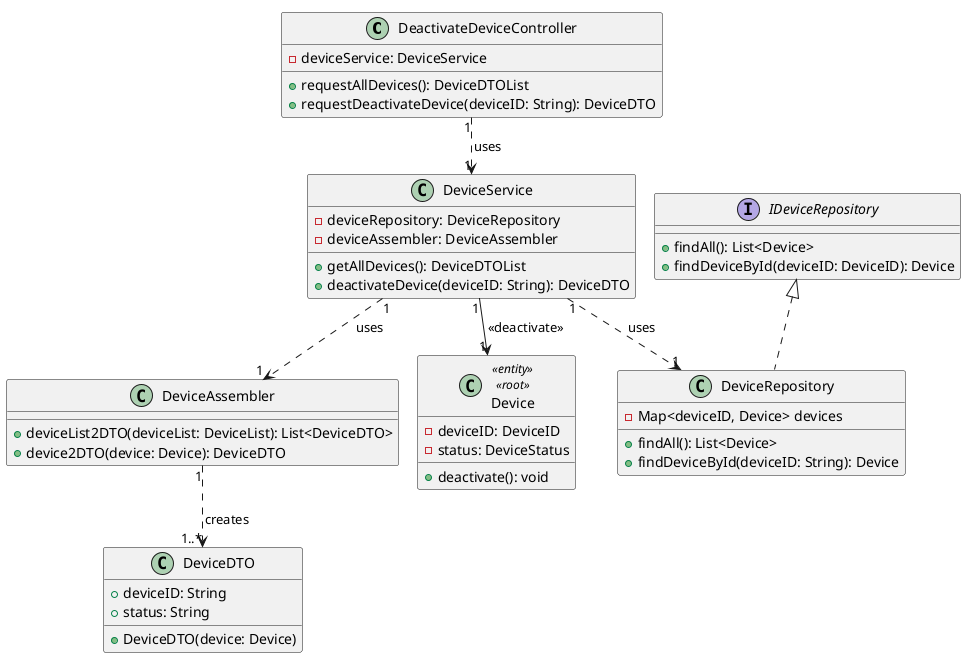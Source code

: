 @startuml
'https://plantuml.com/class-diagram

!pragma layout smetana
!pragma scale 100 width
!pragma useVerticalIfPossible

class DeactivateDeviceController {
    -deviceService: DeviceService
    +requestAllDevices(): DeviceDTOList
    +requestDeactivateDevice(deviceID: String): DeviceDTO
}

class DeviceService {
    -deviceRepository: DeviceRepository
    -deviceAssembler: DeviceAssembler
    +getAllDevices(): DeviceDTOList
    +deactivateDevice(deviceID: String): DeviceDTO
}

class DeviceRepository implements IDeviceRepository {
    -Map<deviceID, Device> devices
    +findAll(): List<Device>
    +findDeviceById(deviceID: String): Device
}

interface IDeviceRepository {
    +findAll(): List<Device>
    +findDeviceById(deviceID: DeviceID): Device
}

class DeviceAssembler {
    +deviceList2DTO(deviceList: DeviceList): List<DeviceDTO>
    +device2DTO(device: Device): DeviceDTO
}


class DeviceDTO {
    +deviceID: String
    +status: String
    +DeviceDTO(device: Device)
}

class Device<<entity>><<root>> {
    -deviceID: DeviceID
    -status: DeviceStatus
    +deactivate(): void
}

DeactivateDeviceController "1" ..> "1" DeviceService: uses >
DeviceService "1" ..> "1" DeviceRepository: uses >
DeviceService "1" ..> "1" DeviceAssembler: uses >
DeviceAssembler "1" ..> "1..*" DeviceDTO: creates >
DeviceService "1" --> "1" Device: <<deactivate>>
@enduml
